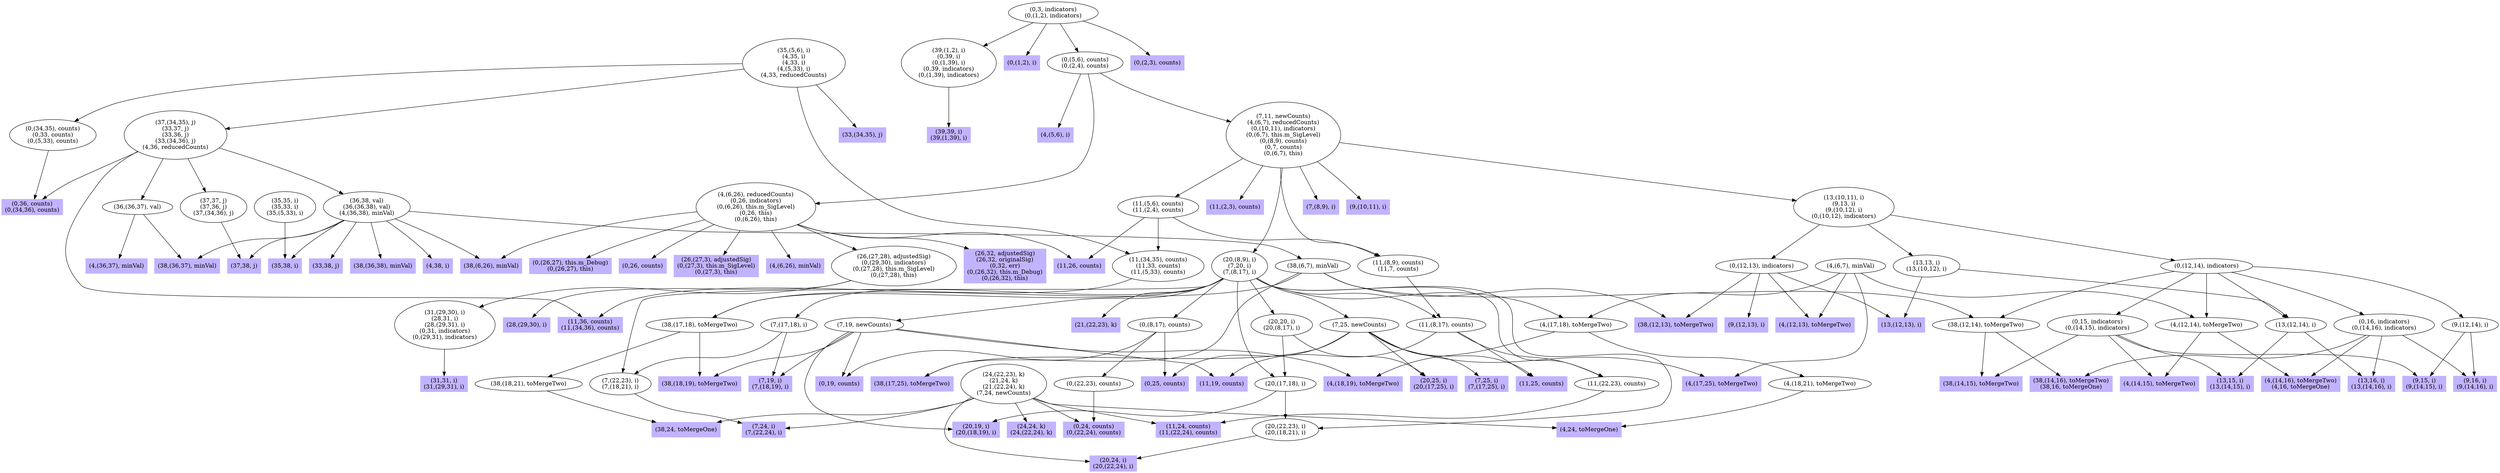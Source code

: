 digraph { 
98 [shape=box,style=filled,color=".7 .3 1.0",label="(26,32, adjustedSig)\n(26,32, originalSig)\n(0,32, err)\n(0,(26,32), this.m_Debug)\n(0,(26,32), this)"];
99 [shape=box,style=filled,color=".7 .3 1.0",label="(0,(26,27), this.m_Debug)\n(0,(26,27), this)"];
100 [shape=box,style=filled,color=".7 .3 1.0",label="(31,31, i)\n(31,(29,31), i)"];
101 [label="(31,(29,30), i)\n(28,31, i)\n(28,(29,31), i)\n(0,31, indicators)\n(0,(29,31), indicators)"];
102 [shape=box,style=filled,color=".7 .3 1.0",label="(28,(29,30), i)"];
103 [label="(26,(27,28), adjustedSig)\n(0,(29,30), indicators)\n(0,(27,28), this.m_SigLevel)\n(0,(27,28), this)"];
104 [shape=box,style=filled,color=".7 .3 1.0",label="(26,(27,3), adjustedSig)\n(0,(27,3), this.m_SigLevel)\n(0,(27,3), this)"];
105 [shape=box,style=filled,color=".7 .3 1.0",label="(0,26, counts)"];
106 [shape=box,style=filled,color=".7 .3 1.0",label="(4,(6,26), minVal)"];
107 [shape=box,style=filled,color=".7 .3 1.0",label="(38,(6,26), minVal)"];
108 [shape=box,style=filled,color=".7 .3 1.0",label="(11,26, counts)"];
109 [label="(4,(6,26), reducedCounts)\n(0,26, indicators)\n(0,(6,26), this.m_SigLevel)\n(0,26, this)\n(0,(6,26), this)"];
110 [shape=box,style=filled,color=".7 .3 1.0",label="(0,19, counts)"];
111 [shape=box,style=filled,color=".7 .3 1.0",label="(0,24, counts)\n(0,(22,24), counts)"];
112 [label="(0,(22,23), counts)"];
113 [shape=box,style=filled,color=".7 .3 1.0",label="(0,25, counts)"];
114 [label="(0,(8,17), counts)"];
115 [shape=box,style=filled,color=".7 .3 1.0",label="(4,(14,16), toMergeTwo)\n(4,16, toMergeOne)"];
116 [shape=box,style=filled,color=".7 .3 1.0",label="(38,(14,16), toMergeTwo)\n(38,16, toMergeOne)"];
117 [shape=box,style=filled,color=".7 .3 1.0",label="(9,16, i)\n(9,(14,16), i)"];
118 [shape=box,style=filled,color=".7 .3 1.0",label="(13,16, i)\n(13,(14,16), i)"];
119 [label="(0,16, indicators)\n(0,(14,16), indicators)"];
120 [shape=box,style=filled,color=".7 .3 1.0",label="(4,(14,15), toMergeTwo)"];
121 [shape=box,style=filled,color=".7 .3 1.0",label="(38,(14,15), toMergeTwo)"];
122 [shape=box,style=filled,color=".7 .3 1.0",label="(9,15, i)\n(9,(14,15), i)"];
123 [shape=box,style=filled,color=".7 .3 1.0",label="(13,15, i)\n(13,(14,15), i)"];
124 [label="(0,15, indicators)\n(0,(14,15), indicators)"];
125 [label="(4,(12,14), toMergeTwo)"];
126 [label="(38,(12,14), toMergeTwo)"];
127 [label="(9,(12,14), i)"];
128 [label="(13,(12,14), i)"];
129 [label="(0,(12,14), indicators)"];
130 [shape=box,style=filled,color=".7 .3 1.0",label="(4,(12,13), toMergeTwo)"];
131 [shape=box,style=filled,color=".7 .3 1.0",label="(38,(12,13), toMergeTwo)"];
132 [shape=box,style=filled,color=".7 .3 1.0",label="(9,(12,13), i)"];
133 [shape=box,style=filled,color=".7 .3 1.0",label="(13,(12,13), i)"];
134 [label="(0,(12,13), indicators)"];
135 [label="(13,13, i)\n(13,(10,12), i)"];
136 [label="(13,(10,11), i)\n(9,13, i)\n(9,(10,12), i)\n(0,(10,12), indicators)"];
137 [shape=box,style=filled,color=".7 .3 1.0",label="(4,24, toMergeOne)"];
138 [shape=box,style=filled,color=".7 .3 1.0",label="(4,(17,25), toMergeTwo)"];
139 [label="(4,(18,21), toMergeTwo)"];
140 [shape=box,style=filled,color=".7 .3 1.0",label="(4,(18,19), toMergeTwo)"];
141 [label="(4,(17,18), toMergeTwo)"];
142 [label="(4,(6,7), minVal)"];
143 [shape=box,style=filled,color=".7 .3 1.0",label="(38,24, toMergeOne)"];
144 [shape=box,style=filled,color=".7 .3 1.0",label="(38,(17,25), toMergeTwo)"];
145 [label="(38,(18,21), toMergeTwo)"];
146 [shape=box,style=filled,color=".7 .3 1.0",label="(38,(18,19), toMergeTwo)"];
147 [label="(38,(17,18), toMergeTwo)"];
148 [label="(38,(6,7), minVal)"];
149 [shape=box,style=filled,color=".7 .3 1.0",label="(7,19, i)\n(7,(18,19), i)"];
150 [shape=box,style=filled,color=".7 .3 1.0",label="(20,19, i)\n(20,(18,19), i)"];
151 [shape=box,style=filled,color=".7 .3 1.0",label="(11,19, counts)"];
152 [label="(7,19, newCounts)"];
153 [shape=box,style=filled,color=".7 .3 1.0",label="(7,24, i)\n(7,(22,24), i)"];
154 [shape=box,style=filled,color=".7 .3 1.0",label="(24,24, k)\n(24,(22,24), k)"];
155 [shape=box,style=filled,color=".7 .3 1.0",label="(20,24, i)\n(20,(22,24), i)"];
156 [shape=box,style=filled,color=".7 .3 1.0",label="(11,24, counts)\n(11,(22,24), counts)"];
157 [label="(24,(22,23), k)\n(21,24, k)\n(21,(22,24), k)\n(7,24, newCounts)"];
158 [shape=box,style=filled,color=".7 .3 1.0",label="(7,25, i)\n(7,(17,25), i)"];
159 [shape=box,style=filled,color=".7 .3 1.0",label="(20,25, i)\n(20,(17,25), i)"];
160 [shape=box,style=filled,color=".7 .3 1.0",label="(11,25, counts)"];
161 [label="(7,25, newCounts)"];
162 [label="(7,(22,23), i)\n(7,(18,21), i)"];
163 [label="(7,(17,18), i)"];
164 [shape=box,style=filled,color=".7 .3 1.0",label="(21,(22,23), k)"];
165 [label="(20,(22,23), i)\n(20,(18,21), i)"];
166 [label="(20,(17,18), i)"];
167 [label="(20,20, i)\n(20,(8,17), i)"];
168 [label="(11,(22,23), counts)"];
169 [label="(11,(8,17), counts)"];
170 [label="(20,(8,9), i)\n(7,20, i)\n(7,(8,17), i)"];
171 [shape=box,style=filled,color=".7 .3 1.0",label="(7,(8,9), i)"];
172 [shape=box,style=filled,color=".7 .3 1.0",label="(9,(10,11), i)"];
173 [shape=box,style=filled,color=".7 .3 1.0",label="(11,36, counts)\n(11,(34,36), counts)"];
174 [label="(11,(34,35), counts)\n(11,33, counts)\n(11,(5,33), counts)"];
175 [label="(11,(8,9), counts)\n(11,7, counts)"];
176 [label="(11,(5,6), counts)\n(11,(2,4), counts)"];
177 [shape=box,style=filled,color=".7 .3 1.0",label="(11,(2,3), counts)"];
178 [label="(7,11, newCounts)\n(4,(6,7), reducedCounts)\n(0,(10,11), indicators)\n(0,(6,7), this.m_SigLevel)\n(0,(8,9), counts)\n(0,7, counts)\n(0,(6,7), this)"];
179 [shape=box,style=filled,color=".7 .3 1.0",label="(0,36, counts)\n(0,(34,36), counts)"];
180 [label="(0,(34,35), counts)\n(0,33, counts)\n(0,(5,33), counts)"];
181 [shape=box,style=filled,color=".7 .3 1.0",label="(4,38, i)"];
182 [shape=box,style=filled,color=".7 .3 1.0",label="(33,38, j)"];
183 [shape=box,style=filled,color=".7 .3 1.0",label="(38,(36,38), minVal)"];
184 [shape=box,style=filled,color=".7 .3 1.0",label="(38,(36,37), minVal)"];
185 [shape=box,style=filled,color=".7 .3 1.0",label="(37,38, j)"];
186 [shape=box,style=filled,color=".7 .3 1.0",label="(35,38, i)"];
187 [label="(36,38, val)\n(36,(36,38), val)\n(4,(36,38), minVal)"];
188 [shape=box,style=filled,color=".7 .3 1.0",label="(4,(36,37), minVal)"];
189 [label="(36,(36,37), val)"];
190 [label="(37,37, j)\n(37,36, j)\n(37,(34,36), j)"];
191 [label="(37,(34,35), j)\n(33,37, j)\n(33,36, j)\n(33,(34,36), j)\n(4,36, reducedCounts)"];
192 [shape=box,style=filled,color=".7 .3 1.0",label="(33,(34,35), j)"];
193 [label="(35,35, i)\n(35,33, i)\n(35,(5,33), i)"];
194 [label="(35,(5,6), i)\n(4,35, i)\n(4,33, i)\n(4,(5,33), i)\n(4,33, reducedCounts)"];
195 [shape=box,style=filled,color=".7 .3 1.0",label="(4,(5,6), i)"];
196 [label="(0,(5,6), counts)\n(0,(2,4), counts)"];
197 [shape=box,style=filled,color=".7 .3 1.0",label="(0,(2,3), counts)"];
198 [shape=box,style=filled,color=".7 .3 1.0",label="(39,39, i)\n(39,(1,39), i)"];
199 [label="(39,(1,2), i)\n(0,39, i)\n(0,(1,39), i)\n(0,39, indicators)\n(0,(1,39), indicators)"];
200 [shape=box,style=filled,color=".7 .3 1.0",label="(0,(1,2), i)"];
201 [label="(0,3, indicators)\n(0,(1,2), indicators)"];
101 -> 100;
103 -> 101;
103 -> 102;
109 -> 98;
109 -> 99;
109 -> 103;
109 -> 104;
109 -> 105;
109 -> 106;
109 -> 107;
109 -> 108;
112 -> 111;
114 -> 110;
114 -> 112;
114 -> 113;
119 -> 115;
119 -> 116;
119 -> 117;
119 -> 118;
124 -> 120;
124 -> 121;
124 -> 122;
124 -> 123;
125 -> 115;
125 -> 120;
126 -> 116;
126 -> 121;
127 -> 117;
127 -> 122;
128 -> 118;
128 -> 123;
129 -> 119;
129 -> 124;
129 -> 125;
129 -> 126;
129 -> 127;
129 -> 128;
134 -> 130;
134 -> 131;
134 -> 132;
134 -> 133;
135 -> 128;
135 -> 133;
136 -> 129;
136 -> 134;
136 -> 135;
139 -> 137;
141 -> 139;
141 -> 140;
142 -> 125;
142 -> 130;
142 -> 138;
142 -> 141;
145 -> 143;
147 -> 145;
147 -> 146;
148 -> 126;
148 -> 131;
148 -> 144;
148 -> 147;
152 -> 110;
152 -> 140;
152 -> 146;
152 -> 149;
152 -> 150;
152 -> 151;
157 -> 111;
157 -> 137;
157 -> 143;
157 -> 153;
157 -> 154;
157 -> 155;
157 -> 156;
161 -> 113;
161 -> 138;
161 -> 144;
161 -> 158;
161 -> 159;
161 -> 160;
162 -> 153;
163 -> 149;
163 -> 162;
165 -> 155;
166 -> 150;
166 -> 165;
167 -> 159;
167 -> 166;
168 -> 156;
169 -> 151;
169 -> 160;
169 -> 168;
170 -> 114;
170 -> 141;
170 -> 147;
170 -> 152;
170 -> 161;
170 -> 162;
170 -> 163;
170 -> 164;
170 -> 165;
170 -> 166;
170 -> 167;
170 -> 168;
170 -> 169;
174 -> 173;
175 -> 169;
176 -> 108;
176 -> 174;
176 -> 175;
178 -> 136;
178 -> 170;
178 -> 171;
178 -> 172;
178 -> 175;
178 -> 176;
178 -> 177;
180 -> 179;
187 -> 107;
187 -> 148;
187 -> 181;
187 -> 182;
187 -> 183;
187 -> 184;
187 -> 185;
187 -> 186;
189 -> 184;
189 -> 188;
190 -> 185;
191 -> 173;
191 -> 179;
191 -> 187;
191 -> 189;
191 -> 190;
193 -> 186;
194 -> 174;
194 -> 180;
194 -> 191;
194 -> 192;
196 -> 109;
196 -> 178;
196 -> 195;
199 -> 198;
201 -> 196;
201 -> 197;
201 -> 199;
201 -> 200;
}